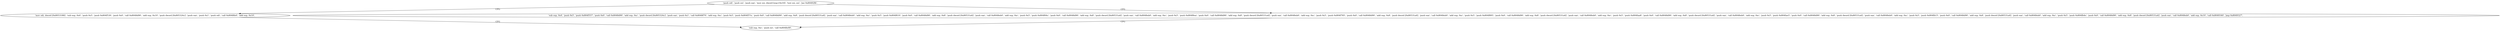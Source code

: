 digraph "func" {
"134517120" [label = "'push edi', 'push esi', 'push eax', 'mov esi, dword [esp+0x10]', 'test esi, esi', 'jne 0x80492fb', " ]
"134517499" [label = "'mov edi, dword [0x8053188]', 'sub esp, 0x4', 'push 0x5', 'push 0x804f530', 'push 0x0', 'call 0x8048d90', 'add esp, 0x10', 'push dword [0x805324c]', 'push eax', 'push 0x1', 'push edi', 'call 0x8048fe0', 'add esp, 0x10', " ]
"134517135" [label = "'sub esp, 0x4', 'push 0x5', 'push 0x804f557', 'push 0x0', 'call 0x8048d90', 'add esp, 0xc', 'push dword [0x805324c]', 'push eax', 'push 0x1', 'call 0x8048f70', 'add esp, 0xc', 'push 0x5', 'push 0x804f57a', 'push 0x0', 'call 0x8048d90', 'add esp, 0x8', 'push dword [0x80531a4]', 'push eax', 'call 0x8048eb0', 'add esp, 0xc', 'push 0x5', 'push 0x804f610', 'push 0x0', 'call 0x8048d90', 'add esp, 0x8', 'push dword [0x80531a4]', 'push eax', 'call 0x8048eb0', 'add esp, 0xc', 'push 0x5', 'push 0x804f64c', 'push 0x0', 'call 0x8048d90', 'add esp, 0x8', 'push dword [0x80531a4]', 'push eax', 'call 0x8048eb0', 'add esp, 0xc', 'push 0x5', 'push 0x804f6ea', 'push 0x0', 'call 0x8048d90', 'add esp, 0x8', 'push dword [0x80531a4]', 'push eax', 'call 0x8048eb0', 'add esp, 0xc', 'push 0x5', 'push 0x804f785', 'push 0x0', 'call 0x8048d90', 'add esp, 0x8', 'push dword [0x80531a4]', 'push eax', 'call 0x8048eb0', 'add esp, 0xc', 'push 0x5', 'push 0x804f895', 'push 0x0', 'call 0x8048d90', 'add esp, 0x8', 'push dword [0x80531a4]', 'push eax', 'call 0x8048eb0', 'add esp, 0xc', 'push 0x5', 'push 0x804faa8', 'push 0x0', 'call 0x8048d90', 'add esp, 0x8', 'push dword [0x80531a4]', 'push eax', 'call 0x8048eb0', 'add esp, 0xc', 'push 0x5', 'push 0x804fae5', 'push 0x0', 'call 0x8048d90', 'add esp, 0x8', 'push dword [0x80531a4]', 'push eax', 'call 0x8048eb0', 'add esp, 0xc', 'push 0x5', 'push 0x804fb15', 'push 0x0', 'call 0x8048d90', 'add esp, 0x8', 'push dword [0x80531a4]', 'push eax', 'call 0x8048eb0', 'add esp, 0xc', 'push 0x5', 'push 0x804fb4e', 'push 0x0', 'call 0x8048d90', 'add esp, 0x8', 'push dword [0x80531a4]', 'push eax', 'call 0x8048eb0', 'add esp, 0x10', 'call 0x8049340', 'jmp 0x8049327', " ]
"134517543" [label = "'sub esp, 0xc', 'push esi', 'call 0x8048e90', " ]
"134517120" -> "134517499" [ label = "CFG" ]
"134517120" -> "134517135" [ label = "CFG" ]
"134517499" -> "134517543" [ label = "CFG" ]
"134517135" -> "134517543" [ label = "CFG" ]
}
